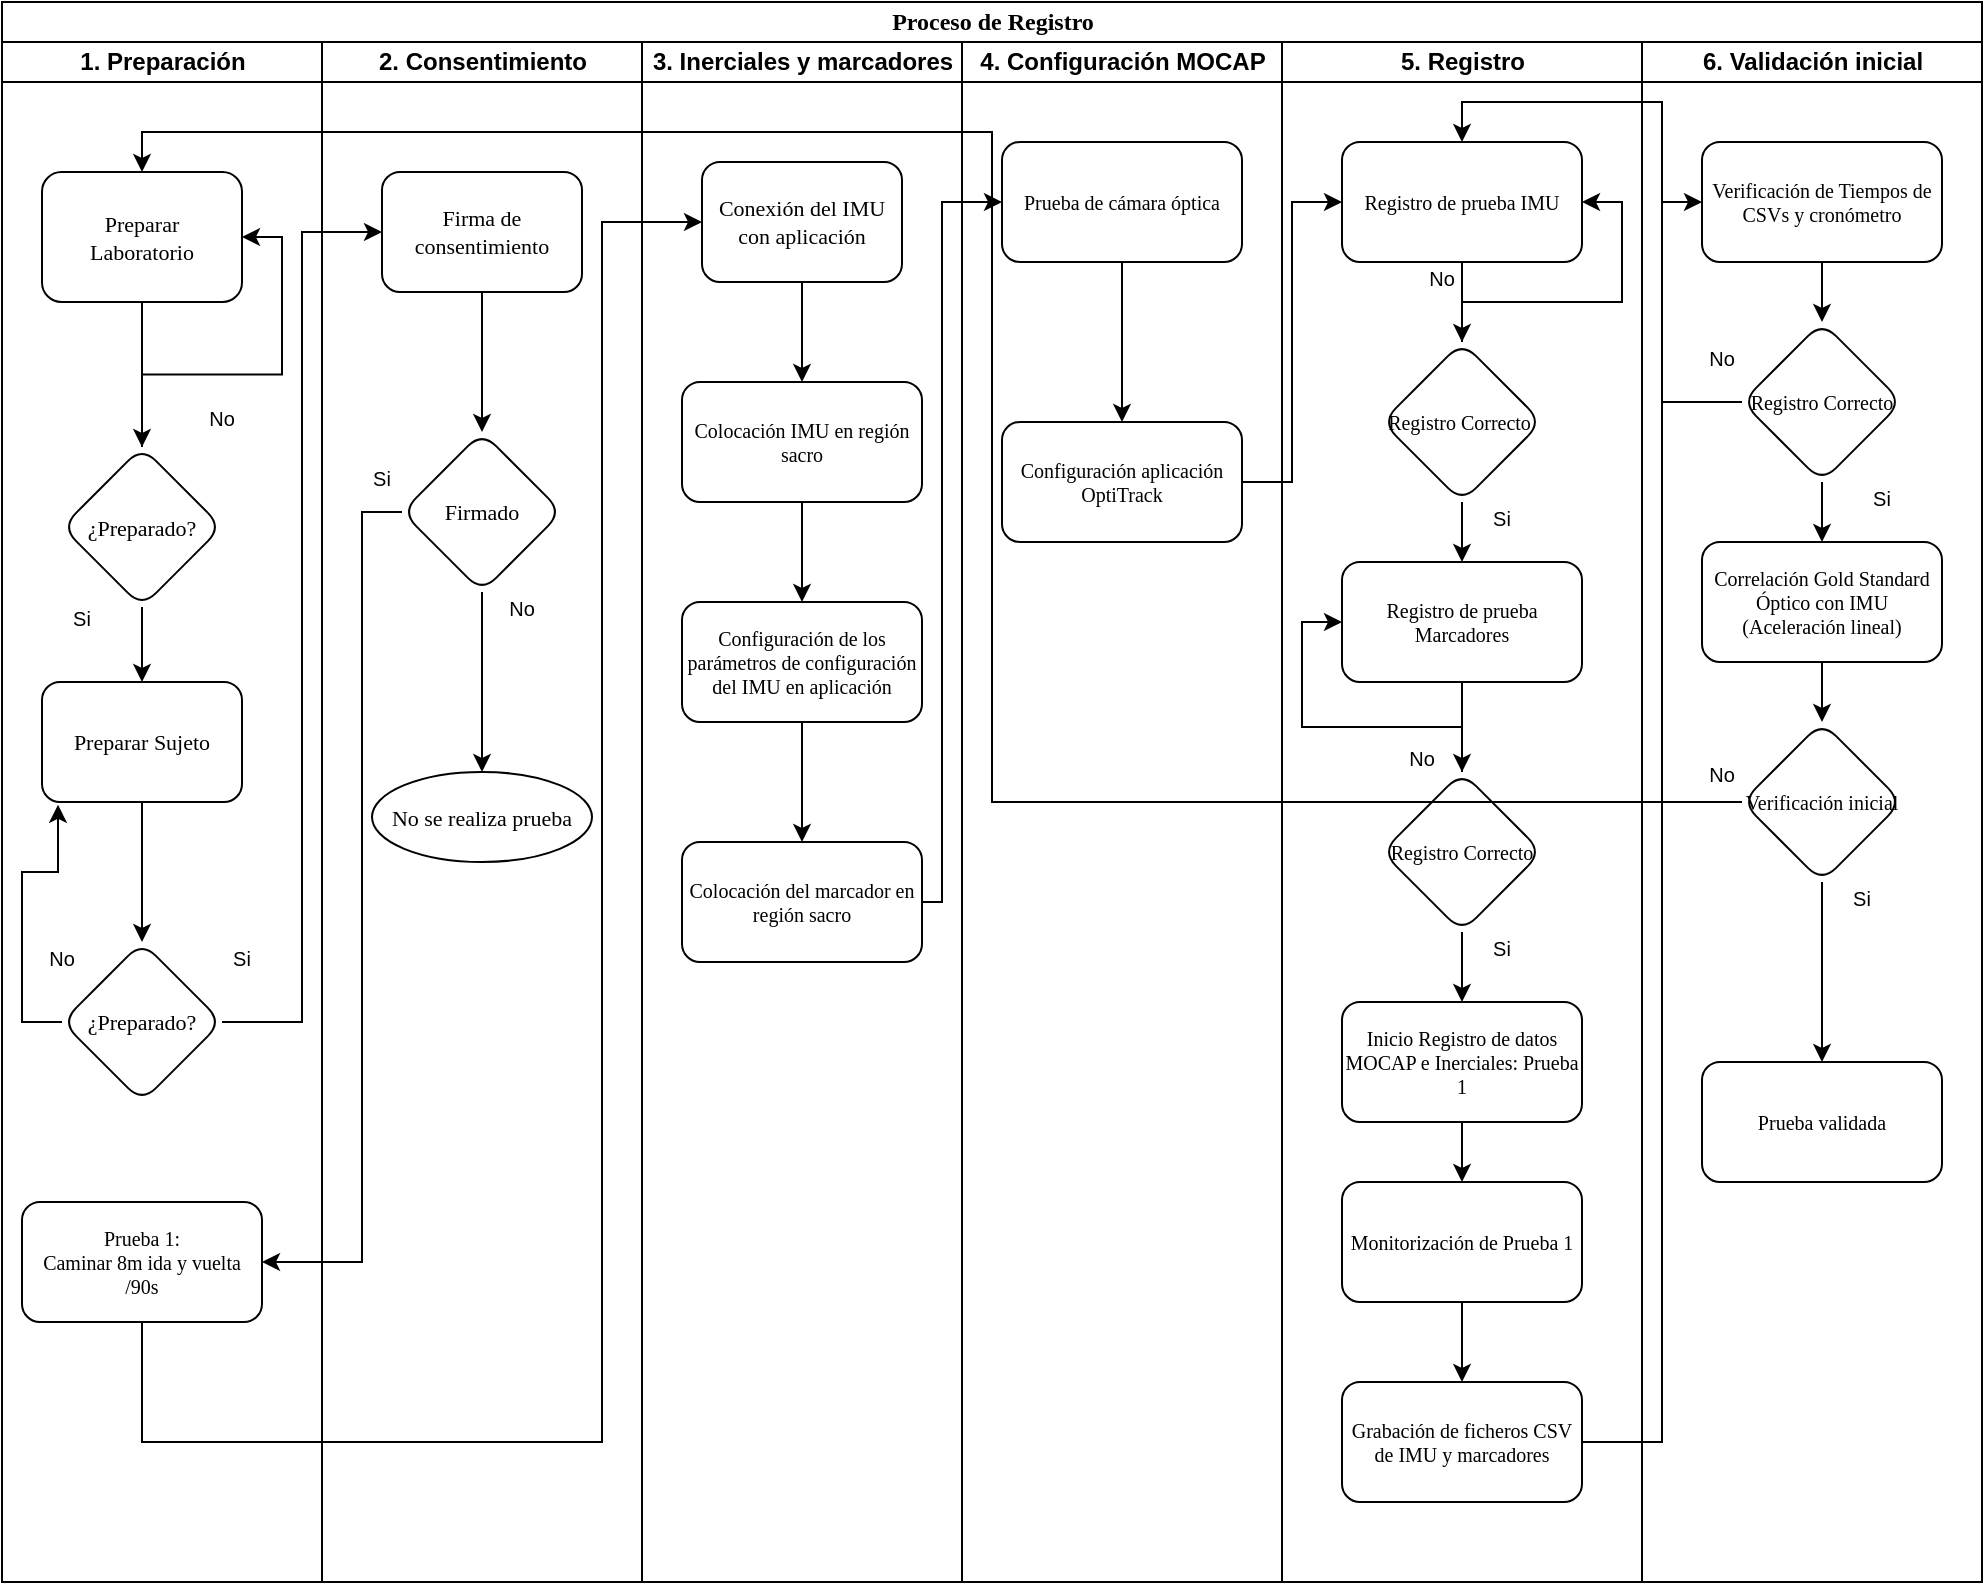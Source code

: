 <mxfile version="20.4.0" type="device"><diagram name="Page-1" id="74e2e168-ea6b-b213-b513-2b3c1d86103e"><mxGraphModel dx="1038" dy="547" grid="1" gridSize="10" guides="1" tooltips="1" connect="1" arrows="1" fold="1" page="1" pageScale="1" pageWidth="1100" pageHeight="850" background="none" math="0" shadow="0"><root><mxCell id="0"/><mxCell id="1" parent="0"/><mxCell id="77e6c97f196da883-1" value="&lt;font style=&quot;font-size: 12px;&quot;&gt;Proceso de Registro&lt;/font&gt;" style="swimlane;html=1;childLayout=stackLayout;startSize=20;rounded=0;shadow=0;labelBackgroundColor=none;strokeWidth=1;fontFamily=Verdana;fontSize=8;align=center;" parent="1" vertex="1"><mxGeometry x="70" y="40" width="990" height="790" as="geometry"/></mxCell><mxCell id="77e6c97f196da883-2" value="1. Preparación" style="swimlane;html=1;startSize=20;" parent="77e6c97f196da883-1" vertex="1"><mxGeometry y="20" width="160" height="770" as="geometry"/></mxCell><mxCell id="k_cbyCR-fKUL8hOB3TMc-19" value="" style="edgeStyle=orthogonalEdgeStyle;rounded=0;orthogonalLoop=1;jettySize=auto;html=1;fontSize=11;" edge="1" parent="77e6c97f196da883-2" source="77e6c97f196da883-8" target="k_cbyCR-fKUL8hOB3TMc-18"><mxGeometry relative="1" as="geometry"/></mxCell><mxCell id="77e6c97f196da883-8" value="&lt;span style=&quot;font-size: 11px;&quot;&gt;Preparar&lt;br&gt;Laboratorio&lt;/span&gt;" style="rounded=1;whiteSpace=wrap;html=1;shadow=0;labelBackgroundColor=none;strokeWidth=1;fontFamily=Verdana;fontSize=8;align=center;" parent="77e6c97f196da883-2" vertex="1"><mxGeometry x="20" y="65" width="100" height="65" as="geometry"/></mxCell><mxCell id="k_cbyCR-fKUL8hOB3TMc-25" value="" style="edgeStyle=orthogonalEdgeStyle;rounded=0;orthogonalLoop=1;jettySize=auto;html=1;fontSize=11;" edge="1" parent="77e6c97f196da883-2" source="77e6c97f196da883-9" target="k_cbyCR-fKUL8hOB3TMc-24"><mxGeometry relative="1" as="geometry"/></mxCell><mxCell id="77e6c97f196da883-9" value="&lt;span style=&quot;font-size: 11px;&quot;&gt;Preparar Sujeto&lt;/span&gt;" style="rounded=1;whiteSpace=wrap;html=1;shadow=0;labelBackgroundColor=none;strokeWidth=1;fontFamily=Verdana;fontSize=8;align=center;" parent="77e6c97f196da883-2" vertex="1"><mxGeometry x="20" y="320" width="100" height="60" as="geometry"/></mxCell><mxCell id="k_cbyCR-fKUL8hOB3TMc-22" style="edgeStyle=orthogonalEdgeStyle;rounded=0;orthogonalLoop=1;jettySize=auto;html=1;entryX=1;entryY=0.5;entryDx=0;entryDy=0;fontSize=11;" edge="1" parent="77e6c97f196da883-2" source="k_cbyCR-fKUL8hOB3TMc-18" target="77e6c97f196da883-8"><mxGeometry relative="1" as="geometry"/></mxCell><mxCell id="k_cbyCR-fKUL8hOB3TMc-23" style="edgeStyle=orthogonalEdgeStyle;rounded=0;orthogonalLoop=1;jettySize=auto;html=1;entryX=0.5;entryY=0;entryDx=0;entryDy=0;fontSize=11;" edge="1" parent="77e6c97f196da883-2" source="k_cbyCR-fKUL8hOB3TMc-18" target="77e6c97f196da883-9"><mxGeometry relative="1" as="geometry"/></mxCell><mxCell id="k_cbyCR-fKUL8hOB3TMc-18" value="&lt;span style=&quot;font-size: 11px;&quot;&gt;¿Preparado?&lt;/span&gt;" style="rhombus;whiteSpace=wrap;html=1;fontSize=8;fontFamily=Verdana;rounded=1;shadow=0;labelBackgroundColor=none;strokeWidth=1;" vertex="1" parent="77e6c97f196da883-2"><mxGeometry x="30" y="202.5" width="80" height="80" as="geometry"/></mxCell><mxCell id="k_cbyCR-fKUL8hOB3TMc-30" style="edgeStyle=orthogonalEdgeStyle;rounded=0;orthogonalLoop=1;jettySize=auto;html=1;exitX=0;exitY=0.5;exitDx=0;exitDy=0;entryX=0.08;entryY=1.023;entryDx=0;entryDy=0;entryPerimeter=0;fontSize=11;" edge="1" parent="77e6c97f196da883-2" source="k_cbyCR-fKUL8hOB3TMc-24" target="77e6c97f196da883-9"><mxGeometry relative="1" as="geometry"/></mxCell><mxCell id="k_cbyCR-fKUL8hOB3TMc-24" value="&lt;span style=&quot;font-size: 11px;&quot;&gt;¿Preparado?&lt;/span&gt;" style="rhombus;whiteSpace=wrap;html=1;fontSize=8;fontFamily=Verdana;rounded=1;shadow=0;labelBackgroundColor=none;strokeWidth=1;" vertex="1" parent="77e6c97f196da883-2"><mxGeometry x="30" y="450" width="80" height="80" as="geometry"/></mxCell><mxCell id="k_cbyCR-fKUL8hOB3TMc-69" value="&lt;font style=&quot;font-size: 10px;&quot;&gt;Prueba 1: &lt;br&gt;Caminar 8m ida y vuelta /90s&lt;/font&gt;" style="whiteSpace=wrap;html=1;fontSize=8;fontFamily=Verdana;rounded=1;shadow=0;labelBackgroundColor=none;strokeWidth=1;" vertex="1" parent="77e6c97f196da883-2"><mxGeometry x="10" y="580" width="120" height="60" as="geometry"/></mxCell><mxCell id="k_cbyCR-fKUL8hOB3TMc-104" value="Si" style="text;html=1;strokeColor=none;fillColor=none;align=center;verticalAlign=middle;whiteSpace=wrap;rounded=0;fontSize=10;" vertex="1" parent="77e6c97f196da883-2"><mxGeometry x="20" y="280" width="40" height="15" as="geometry"/></mxCell><mxCell id="k_cbyCR-fKUL8hOB3TMc-108" value="No" style="text;html=1;strokeColor=none;fillColor=none;align=center;verticalAlign=middle;whiteSpace=wrap;rounded=0;fontSize=10;" vertex="1" parent="77e6c97f196da883-2"><mxGeometry x="90" y="180" width="40" height="15" as="geometry"/></mxCell><mxCell id="k_cbyCR-fKUL8hOB3TMc-109" value="Si" style="text;html=1;strokeColor=none;fillColor=none;align=center;verticalAlign=middle;whiteSpace=wrap;rounded=0;fontSize=10;" vertex="1" parent="77e6c97f196da883-2"><mxGeometry x="100" y="450" width="40" height="15" as="geometry"/></mxCell><mxCell id="k_cbyCR-fKUL8hOB3TMc-110" value="No" style="text;html=1;strokeColor=none;fillColor=none;align=center;verticalAlign=middle;whiteSpace=wrap;rounded=0;fontSize=10;" vertex="1" parent="77e6c97f196da883-2"><mxGeometry x="10" y="450" width="40" height="15" as="geometry"/></mxCell><mxCell id="77e6c97f196da883-3" value="2. Consentimiento" style="swimlane;html=1;startSize=20;" parent="77e6c97f196da883-1" vertex="1"><mxGeometry x="160" y="20" width="160" height="770" as="geometry"/></mxCell><mxCell id="k_cbyCR-fKUL8hOB3TMc-10" value="" style="edgeStyle=orthogonalEdgeStyle;rounded=0;orthogonalLoop=1;jettySize=auto;html=1;fontSize=11;" edge="1" parent="77e6c97f196da883-3" source="77e6c97f196da883-11" target="k_cbyCR-fKUL8hOB3TMc-9"><mxGeometry relative="1" as="geometry"/></mxCell><mxCell id="77e6c97f196da883-11" value="&lt;font style=&quot;font-size: 11px;&quot;&gt;Firma de consentimiento&lt;/font&gt;" style="rounded=1;whiteSpace=wrap;html=1;shadow=0;labelBackgroundColor=none;strokeWidth=1;fontFamily=Verdana;fontSize=8;align=center;" parent="77e6c97f196da883-3" vertex="1"><mxGeometry x="30" y="65" width="100" height="60" as="geometry"/></mxCell><mxCell id="k_cbyCR-fKUL8hOB3TMc-9" value="&lt;span style=&quot;font-size: 11px;&quot;&gt;Firmado&lt;/span&gt;" style="rhombus;whiteSpace=wrap;html=1;fontSize=8;fontFamily=Verdana;rounded=1;shadow=0;labelBackgroundColor=none;strokeWidth=1;" vertex="1" parent="77e6c97f196da883-3"><mxGeometry x="40" y="195" width="80" height="80" as="geometry"/></mxCell><mxCell id="k_cbyCR-fKUL8hOB3TMc-13" value="&lt;span style=&quot;font-size: 11px;&quot;&gt;No se realiza prueba&lt;/span&gt;" style="ellipse;whiteSpace=wrap;html=1;fontSize=8;fontFamily=Verdana;rounded=1;shadow=0;labelBackgroundColor=none;strokeWidth=1;" vertex="1" parent="77e6c97f196da883-3"><mxGeometry x="25" y="365" width="110" height="45" as="geometry"/></mxCell><mxCell id="k_cbyCR-fKUL8hOB3TMc-14" value="" style="edgeStyle=orthogonalEdgeStyle;rounded=0;orthogonalLoop=1;jettySize=auto;html=1;fontSize=11;" edge="1" parent="77e6c97f196da883-3" source="k_cbyCR-fKUL8hOB3TMc-9" target="k_cbyCR-fKUL8hOB3TMc-13"><mxGeometry relative="1" as="geometry"/></mxCell><mxCell id="k_cbyCR-fKUL8hOB3TMc-112" value="Si" style="text;html=1;strokeColor=none;fillColor=none;align=center;verticalAlign=middle;whiteSpace=wrap;rounded=0;fontSize=10;" vertex="1" parent="77e6c97f196da883-3"><mxGeometry x="10" y="210" width="40" height="15" as="geometry"/></mxCell><mxCell id="k_cbyCR-fKUL8hOB3TMc-113" value="No" style="text;html=1;strokeColor=none;fillColor=none;align=center;verticalAlign=middle;whiteSpace=wrap;rounded=0;fontSize=10;" vertex="1" parent="77e6c97f196da883-3"><mxGeometry x="80" y="275" width="40" height="15" as="geometry"/></mxCell><mxCell id="77e6c97f196da883-4" value="3. Inerciales y marcadores" style="swimlane;html=1;startSize=20;" parent="77e6c97f196da883-1" vertex="1"><mxGeometry x="320" y="20" width="160" height="770" as="geometry"/></mxCell><mxCell id="k_cbyCR-fKUL8hOB3TMc-38" value="" style="edgeStyle=orthogonalEdgeStyle;rounded=0;orthogonalLoop=1;jettySize=auto;html=1;fontSize=11;entryX=0.5;entryY=0;entryDx=0;entryDy=0;" edge="1" parent="77e6c97f196da883-4" source="77e6c97f196da883-12" target="k_cbyCR-fKUL8hOB3TMc-46"><mxGeometry relative="1" as="geometry"/></mxCell><mxCell id="77e6c97f196da883-12" value="&lt;span style=&quot;font-size: 11px;&quot;&gt;Conexión del IMU con aplicación&lt;/span&gt;" style="rounded=1;whiteSpace=wrap;html=1;shadow=0;labelBackgroundColor=none;strokeWidth=1;fontFamily=Verdana;fontSize=8;align=center;" parent="77e6c97f196da883-4" vertex="1"><mxGeometry x="30" y="60" width="100" height="60" as="geometry"/></mxCell><mxCell id="k_cbyCR-fKUL8hOB3TMc-76" value="" style="edgeStyle=orthogonalEdgeStyle;rounded=0;orthogonalLoop=1;jettySize=auto;html=1;fontSize=10;" edge="1" parent="77e6c97f196da883-4" source="k_cbyCR-fKUL8hOB3TMc-46" target="k_cbyCR-fKUL8hOB3TMc-75"><mxGeometry relative="1" as="geometry"/></mxCell><mxCell id="k_cbyCR-fKUL8hOB3TMc-46" value="&lt;font style=&quot;font-size: 10px;&quot;&gt;Colocación IMU en región sacro&lt;/font&gt;" style="whiteSpace=wrap;html=1;fontSize=8;fontFamily=Verdana;rounded=1;shadow=0;labelBackgroundColor=none;strokeWidth=1;" vertex="1" parent="77e6c97f196da883-4"><mxGeometry x="20" y="170" width="120" height="60" as="geometry"/></mxCell><mxCell id="k_cbyCR-fKUL8hOB3TMc-53" value="&lt;font style=&quot;font-size: 10px;&quot;&gt;Colocación del marcador en región sacro&lt;/font&gt;" style="whiteSpace=wrap;html=1;fontSize=8;fontFamily=Verdana;rounded=1;shadow=0;labelBackgroundColor=none;strokeWidth=1;" vertex="1" parent="77e6c97f196da883-4"><mxGeometry x="20" y="400" width="120" height="60" as="geometry"/></mxCell><mxCell id="k_cbyCR-fKUL8hOB3TMc-77" style="edgeStyle=orthogonalEdgeStyle;rounded=0;orthogonalLoop=1;jettySize=auto;html=1;entryX=0.5;entryY=0;entryDx=0;entryDy=0;fontSize=10;" edge="1" parent="77e6c97f196da883-4" source="k_cbyCR-fKUL8hOB3TMc-75" target="k_cbyCR-fKUL8hOB3TMc-53"><mxGeometry relative="1" as="geometry"/></mxCell><mxCell id="k_cbyCR-fKUL8hOB3TMc-75" value="&lt;font style=&quot;font-size: 10px;&quot;&gt;Configuración de los parámetros de configuración del IMU en aplicación&lt;/font&gt;" style="whiteSpace=wrap;html=1;fontSize=8;fontFamily=Verdana;rounded=1;shadow=0;labelBackgroundColor=none;strokeWidth=1;" vertex="1" parent="77e6c97f196da883-4"><mxGeometry x="20" y="280" width="120" height="60" as="geometry"/></mxCell><mxCell id="77e6c97f196da883-5" value="4. Configuración MOCAP" style="swimlane;html=1;startSize=20;" parent="77e6c97f196da883-1" vertex="1"><mxGeometry x="480" y="20" width="160" height="770" as="geometry"/></mxCell><mxCell id="k_cbyCR-fKUL8hOB3TMc-80" value="" style="edgeStyle=orthogonalEdgeStyle;rounded=0;orthogonalLoop=1;jettySize=auto;html=1;fontSize=10;" edge="1" parent="77e6c97f196da883-5" source="k_cbyCR-fKUL8hOB3TMc-55" target="k_cbyCR-fKUL8hOB3TMc-79"><mxGeometry relative="1" as="geometry"/></mxCell><mxCell id="k_cbyCR-fKUL8hOB3TMc-55" value="&lt;font style=&quot;font-size: 10px;&quot;&gt;Prueba de cámara óptica&lt;/font&gt;" style="whiteSpace=wrap;html=1;fontSize=8;fontFamily=Verdana;rounded=1;shadow=0;labelBackgroundColor=none;strokeWidth=1;" vertex="1" parent="77e6c97f196da883-5"><mxGeometry x="20" y="50" width="120" height="60" as="geometry"/></mxCell><mxCell id="k_cbyCR-fKUL8hOB3TMc-79" value="&lt;font style=&quot;font-size: 10px;&quot;&gt;Configuración aplicación OptiTrack&lt;/font&gt;" style="whiteSpace=wrap;html=1;fontSize=8;fontFamily=Verdana;rounded=1;shadow=0;labelBackgroundColor=none;strokeWidth=1;" vertex="1" parent="77e6c97f196da883-5"><mxGeometry x="20" y="190" width="120" height="60" as="geometry"/></mxCell><mxCell id="77e6c97f196da883-6" value="5. Registro" style="swimlane;html=1;startSize=20;" parent="77e6c97f196da883-1" vertex="1"><mxGeometry x="640" y="20" width="180" height="770" as="geometry"/></mxCell><mxCell id="k_cbyCR-fKUL8hOB3TMc-60" value="" style="edgeStyle=orthogonalEdgeStyle;rounded=0;orthogonalLoop=1;jettySize=auto;html=1;fontSize=10;" edge="1" parent="77e6c97f196da883-6" source="k_cbyCR-fKUL8hOB3TMc-57" target="k_cbyCR-fKUL8hOB3TMc-59"><mxGeometry relative="1" as="geometry"/></mxCell><mxCell id="k_cbyCR-fKUL8hOB3TMc-57" value="&lt;font style=&quot;font-size: 10px;&quot;&gt;Registro de prueba IMU&lt;/font&gt;" style="whiteSpace=wrap;html=1;fontSize=8;fontFamily=Verdana;rounded=1;shadow=0;labelBackgroundColor=none;strokeWidth=1;" vertex="1" parent="77e6c97f196da883-6"><mxGeometry x="30" y="50" width="120" height="60" as="geometry"/></mxCell><mxCell id="k_cbyCR-fKUL8hOB3TMc-63" value="" style="edgeStyle=orthogonalEdgeStyle;rounded=0;orthogonalLoop=1;jettySize=auto;html=1;fontSize=10;" edge="1" parent="77e6c97f196da883-6" source="k_cbyCR-fKUL8hOB3TMc-59" target="k_cbyCR-fKUL8hOB3TMc-62"><mxGeometry relative="1" as="geometry"/></mxCell><mxCell id="k_cbyCR-fKUL8hOB3TMc-82" style="edgeStyle=orthogonalEdgeStyle;rounded=0;orthogonalLoop=1;jettySize=auto;html=1;entryX=1;entryY=0.5;entryDx=0;entryDy=0;fontSize=10;" edge="1" parent="77e6c97f196da883-6" source="k_cbyCR-fKUL8hOB3TMc-59" target="k_cbyCR-fKUL8hOB3TMc-57"><mxGeometry relative="1" as="geometry"/></mxCell><mxCell id="k_cbyCR-fKUL8hOB3TMc-59" value="&lt;font style=&quot;font-size: 10px;&quot;&gt;Registro Correcto&amp;nbsp;&lt;/font&gt;" style="rhombus;whiteSpace=wrap;html=1;fontSize=8;fontFamily=Verdana;rounded=1;shadow=0;labelBackgroundColor=none;strokeWidth=1;" vertex="1" parent="77e6c97f196da883-6"><mxGeometry x="50" y="150" width="80" height="80" as="geometry"/></mxCell><mxCell id="k_cbyCR-fKUL8hOB3TMc-65" value="" style="edgeStyle=orthogonalEdgeStyle;rounded=0;orthogonalLoop=1;jettySize=auto;html=1;fontSize=10;" edge="1" parent="77e6c97f196da883-6" source="k_cbyCR-fKUL8hOB3TMc-62" target="k_cbyCR-fKUL8hOB3TMc-64"><mxGeometry relative="1" as="geometry"/></mxCell><mxCell id="k_cbyCR-fKUL8hOB3TMc-62" value="&lt;font style=&quot;font-size: 10px;&quot;&gt;Registro de prueba Marcadores&lt;/font&gt;" style="whiteSpace=wrap;html=1;fontSize=8;fontFamily=Verdana;rounded=1;shadow=0;labelBackgroundColor=none;strokeWidth=1;" vertex="1" parent="77e6c97f196da883-6"><mxGeometry x="30" y="260" width="120" height="60" as="geometry"/></mxCell><mxCell id="k_cbyCR-fKUL8hOB3TMc-66" style="edgeStyle=orthogonalEdgeStyle;rounded=0;orthogonalLoop=1;jettySize=auto;html=1;entryX=0;entryY=0.5;entryDx=0;entryDy=0;fontSize=9;" edge="1" parent="77e6c97f196da883-6" source="k_cbyCR-fKUL8hOB3TMc-64" target="k_cbyCR-fKUL8hOB3TMc-62"><mxGeometry relative="1" as="geometry"/></mxCell><mxCell id="k_cbyCR-fKUL8hOB3TMc-68" value="" style="edgeStyle=orthogonalEdgeStyle;rounded=0;orthogonalLoop=1;jettySize=auto;html=1;fontSize=9;" edge="1" parent="77e6c97f196da883-6" source="k_cbyCR-fKUL8hOB3TMc-64" target="k_cbyCR-fKUL8hOB3TMc-67"><mxGeometry relative="1" as="geometry"/></mxCell><mxCell id="k_cbyCR-fKUL8hOB3TMc-64" value="&lt;font size=&quot;1&quot;&gt;Registro Correcto&lt;/font&gt;" style="rhombus;whiteSpace=wrap;html=1;fontSize=8;fontFamily=Verdana;rounded=1;shadow=0;labelBackgroundColor=none;strokeWidth=1;" vertex="1" parent="77e6c97f196da883-6"><mxGeometry x="50" y="365" width="80" height="80" as="geometry"/></mxCell><mxCell id="k_cbyCR-fKUL8hOB3TMc-84" value="" style="edgeStyle=orthogonalEdgeStyle;rounded=0;orthogonalLoop=1;jettySize=auto;html=1;fontSize=10;" edge="1" parent="77e6c97f196da883-6" source="k_cbyCR-fKUL8hOB3TMc-67" target="k_cbyCR-fKUL8hOB3TMc-83"><mxGeometry relative="1" as="geometry"/></mxCell><mxCell id="k_cbyCR-fKUL8hOB3TMc-67" value="&lt;font size=&quot;1&quot;&gt;Inicio Registro de datos MOCAP e Inerciales: Prueba 1&lt;/font&gt;" style="whiteSpace=wrap;html=1;fontSize=8;fontFamily=Verdana;rounded=1;shadow=0;labelBackgroundColor=none;strokeWidth=1;" vertex="1" parent="77e6c97f196da883-6"><mxGeometry x="30" y="480" width="120" height="60" as="geometry"/></mxCell><mxCell id="k_cbyCR-fKUL8hOB3TMc-88" value="" style="edgeStyle=orthogonalEdgeStyle;rounded=0;orthogonalLoop=1;jettySize=auto;html=1;fontSize=10;" edge="1" parent="77e6c97f196da883-6" source="k_cbyCR-fKUL8hOB3TMc-83" target="k_cbyCR-fKUL8hOB3TMc-87"><mxGeometry relative="1" as="geometry"/></mxCell><mxCell id="k_cbyCR-fKUL8hOB3TMc-83" value="&lt;font size=&quot;1&quot;&gt;Monitorización de Prueba 1&lt;/font&gt;" style="whiteSpace=wrap;html=1;fontSize=8;fontFamily=Verdana;rounded=1;shadow=0;labelBackgroundColor=none;strokeWidth=1;" vertex="1" parent="77e6c97f196da883-6"><mxGeometry x="30" y="570" width="120" height="60" as="geometry"/></mxCell><mxCell id="k_cbyCR-fKUL8hOB3TMc-87" value="&lt;font size=&quot;1&quot;&gt;Grabación de ficheros CSV de IMU y marcadores&lt;/font&gt;" style="whiteSpace=wrap;html=1;fontSize=8;fontFamily=Verdana;rounded=1;shadow=0;labelBackgroundColor=none;strokeWidth=1;" vertex="1" parent="77e6c97f196da883-6"><mxGeometry x="30" y="670" width="120" height="60" as="geometry"/></mxCell><mxCell id="k_cbyCR-fKUL8hOB3TMc-117" value="Si" style="text;html=1;strokeColor=none;fillColor=none;align=center;verticalAlign=middle;whiteSpace=wrap;rounded=0;fontSize=10;" vertex="1" parent="77e6c97f196da883-6"><mxGeometry x="90" y="230" width="40" height="15" as="geometry"/></mxCell><mxCell id="k_cbyCR-fKUL8hOB3TMc-118" value="No" style="text;html=1;strokeColor=none;fillColor=none;align=center;verticalAlign=middle;whiteSpace=wrap;rounded=0;fontSize=10;" vertex="1" parent="77e6c97f196da883-6"><mxGeometry x="60" y="110" width="40" height="15" as="geometry"/></mxCell><mxCell id="k_cbyCR-fKUL8hOB3TMc-119" value="Si" style="text;html=1;strokeColor=none;fillColor=none;align=center;verticalAlign=middle;whiteSpace=wrap;rounded=0;fontSize=10;" vertex="1" parent="77e6c97f196da883-6"><mxGeometry x="90" y="445" width="40" height="15" as="geometry"/></mxCell><mxCell id="k_cbyCR-fKUL8hOB3TMc-126" value="No" style="text;html=1;strokeColor=none;fillColor=none;align=center;verticalAlign=middle;whiteSpace=wrap;rounded=0;fontSize=10;" vertex="1" parent="77e6c97f196da883-6"><mxGeometry x="50" y="350" width="40" height="15" as="geometry"/></mxCell><mxCell id="77e6c97f196da883-7" value="6. Validación inicial" style="swimlane;html=1;startSize=20;" parent="77e6c97f196da883-1" vertex="1"><mxGeometry x="820" y="20" width="170" height="770" as="geometry"/></mxCell><mxCell id="k_cbyCR-fKUL8hOB3TMc-93" value="" style="edgeStyle=orthogonalEdgeStyle;rounded=0;orthogonalLoop=1;jettySize=auto;html=1;fontSize=10;" edge="1" parent="77e6c97f196da883-7" source="k_cbyCR-fKUL8hOB3TMc-90" target="k_cbyCR-fKUL8hOB3TMc-92"><mxGeometry relative="1" as="geometry"/></mxCell><mxCell id="k_cbyCR-fKUL8hOB3TMc-90" value="&lt;font size=&quot;1&quot;&gt;Verificación de Tiempos de CSVs y cronómetro&lt;/font&gt;" style="whiteSpace=wrap;html=1;fontSize=8;fontFamily=Verdana;rounded=1;shadow=0;labelBackgroundColor=none;strokeWidth=1;" vertex="1" parent="77e6c97f196da883-7"><mxGeometry x="30" y="50" width="120" height="60" as="geometry"/></mxCell><mxCell id="k_cbyCR-fKUL8hOB3TMc-98" value="" style="edgeStyle=orthogonalEdgeStyle;rounded=0;orthogonalLoop=1;jettySize=auto;html=1;fontSize=10;" edge="1" parent="77e6c97f196da883-7" source="k_cbyCR-fKUL8hOB3TMc-92" target="k_cbyCR-fKUL8hOB3TMc-97"><mxGeometry relative="1" as="geometry"/></mxCell><mxCell id="k_cbyCR-fKUL8hOB3TMc-92" value="&lt;font style=&quot;font-size: 10px;&quot;&gt;Registro Correcto&lt;/font&gt;" style="rhombus;whiteSpace=wrap;html=1;fontSize=8;fontFamily=Verdana;rounded=1;shadow=0;labelBackgroundColor=none;strokeWidth=1;" vertex="1" parent="77e6c97f196da883-7"><mxGeometry x="50" y="140" width="80" height="80" as="geometry"/></mxCell><mxCell id="k_cbyCR-fKUL8hOB3TMc-97" value="&lt;font size=&quot;1&quot;&gt;Correlación Gold Standard Óptico con IMU (Aceleración lineal)&lt;/font&gt;" style="whiteSpace=wrap;html=1;fontSize=8;fontFamily=Verdana;rounded=1;shadow=0;labelBackgroundColor=none;strokeWidth=1;" vertex="1" parent="77e6c97f196da883-7"><mxGeometry x="30" y="250" width="120" height="60" as="geometry"/></mxCell><mxCell id="k_cbyCR-fKUL8hOB3TMc-103" value="" style="edgeStyle=orthogonalEdgeStyle;rounded=0;orthogonalLoop=1;jettySize=auto;html=1;fontSize=10;" edge="1" parent="77e6c97f196da883-7" source="k_cbyCR-fKUL8hOB3TMc-99" target="k_cbyCR-fKUL8hOB3TMc-102"><mxGeometry relative="1" as="geometry"/></mxCell><mxCell id="k_cbyCR-fKUL8hOB3TMc-99" value="&lt;font style=&quot;font-size: 10px;&quot;&gt;Verificación inicial&lt;/font&gt;" style="rhombus;whiteSpace=wrap;html=1;fontSize=8;fontFamily=Verdana;rounded=1;shadow=0;labelBackgroundColor=none;strokeWidth=1;" vertex="1" parent="77e6c97f196da883-7"><mxGeometry x="50" y="340" width="80" height="80" as="geometry"/></mxCell><mxCell id="k_cbyCR-fKUL8hOB3TMc-100" value="" style="edgeStyle=orthogonalEdgeStyle;rounded=0;orthogonalLoop=1;jettySize=auto;html=1;fontSize=9;" edge="1" parent="77e6c97f196da883-7" source="k_cbyCR-fKUL8hOB3TMc-97" target="k_cbyCR-fKUL8hOB3TMc-99"><mxGeometry relative="1" as="geometry"/></mxCell><mxCell id="k_cbyCR-fKUL8hOB3TMc-102" value="&lt;font size=&quot;1&quot;&gt;Prueba validada&lt;/font&gt;" style="whiteSpace=wrap;html=1;fontSize=8;fontFamily=Verdana;rounded=1;shadow=0;labelBackgroundColor=none;strokeWidth=1;" vertex="1" parent="77e6c97f196da883-7"><mxGeometry x="30" y="510" width="120" height="60" as="geometry"/></mxCell><mxCell id="k_cbyCR-fKUL8hOB3TMc-127" value="Si" style="text;html=1;strokeColor=none;fillColor=none;align=center;verticalAlign=middle;whiteSpace=wrap;rounded=0;fontSize=10;" vertex="1" parent="77e6c97f196da883-7"><mxGeometry x="100" y="220" width="40" height="15" as="geometry"/></mxCell><mxCell id="k_cbyCR-fKUL8hOB3TMc-128" value="No" style="text;html=1;strokeColor=none;fillColor=none;align=center;verticalAlign=middle;whiteSpace=wrap;rounded=0;fontSize=10;" vertex="1" parent="77e6c97f196da883-7"><mxGeometry x="20" y="150" width="40" height="15" as="geometry"/></mxCell><mxCell id="k_cbyCR-fKUL8hOB3TMc-129" value="Si" style="text;html=1;strokeColor=none;fillColor=none;align=center;verticalAlign=middle;whiteSpace=wrap;rounded=0;fontSize=10;" vertex="1" parent="77e6c97f196da883-7"><mxGeometry x="90" y="420" width="40" height="15" as="geometry"/></mxCell><mxCell id="k_cbyCR-fKUL8hOB3TMc-130" value="No" style="text;html=1;strokeColor=none;fillColor=none;align=center;verticalAlign=middle;whiteSpace=wrap;rounded=0;fontSize=10;" vertex="1" parent="77e6c97f196da883-7"><mxGeometry x="20" y="358" width="40" height="15" as="geometry"/></mxCell><mxCell id="k_cbyCR-fKUL8hOB3TMc-72" style="edgeStyle=orthogonalEdgeStyle;rounded=0;orthogonalLoop=1;jettySize=auto;html=1;entryX=0;entryY=0.5;entryDx=0;entryDy=0;fontSize=10;" edge="1" parent="77e6c97f196da883-1" source="k_cbyCR-fKUL8hOB3TMc-24" target="77e6c97f196da883-11"><mxGeometry relative="1" as="geometry"/></mxCell><mxCell id="k_cbyCR-fKUL8hOB3TMc-74" style="edgeStyle=orthogonalEdgeStyle;rounded=0;orthogonalLoop=1;jettySize=auto;html=1;exitX=0.5;exitY=1;exitDx=0;exitDy=0;fontSize=10;entryX=0;entryY=0.5;entryDx=0;entryDy=0;" edge="1" parent="77e6c97f196da883-1" source="k_cbyCR-fKUL8hOB3TMc-69" target="77e6c97f196da883-12"><mxGeometry relative="1" as="geometry"><mxPoint x="290" y="280" as="targetPoint"/><Array as="points"><mxPoint x="70" y="720"/><mxPoint x="300" y="720"/><mxPoint x="300" y="110"/></Array></mxGeometry></mxCell><mxCell id="k_cbyCR-fKUL8hOB3TMc-78" style="edgeStyle=orthogonalEdgeStyle;rounded=0;orthogonalLoop=1;jettySize=auto;html=1;entryX=0;entryY=0.5;entryDx=0;entryDy=0;fontSize=10;" edge="1" parent="77e6c97f196da883-1" source="k_cbyCR-fKUL8hOB3TMc-53" target="k_cbyCR-fKUL8hOB3TMc-55"><mxGeometry relative="1" as="geometry"><Array as="points"><mxPoint x="470" y="450"/><mxPoint x="470" y="100"/></Array></mxGeometry></mxCell><mxCell id="k_cbyCR-fKUL8hOB3TMc-81" style="edgeStyle=orthogonalEdgeStyle;rounded=0;orthogonalLoop=1;jettySize=auto;html=1;entryX=0;entryY=0.5;entryDx=0;entryDy=0;fontSize=10;" edge="1" parent="77e6c97f196da883-1" source="k_cbyCR-fKUL8hOB3TMc-79" target="k_cbyCR-fKUL8hOB3TMc-57"><mxGeometry relative="1" as="geometry"/></mxCell><mxCell id="k_cbyCR-fKUL8hOB3TMc-91" value="" style="edgeStyle=orthogonalEdgeStyle;rounded=0;orthogonalLoop=1;jettySize=auto;html=1;fontSize=10;entryX=0;entryY=0.5;entryDx=0;entryDy=0;" edge="1" parent="77e6c97f196da883-1" source="k_cbyCR-fKUL8hOB3TMc-87" target="k_cbyCR-fKUL8hOB3TMc-90"><mxGeometry relative="1" as="geometry"><Array as="points"><mxPoint x="830" y="720"/><mxPoint x="830" y="100"/></Array></mxGeometry></mxCell><mxCell id="k_cbyCR-fKUL8hOB3TMc-96" style="edgeStyle=orthogonalEdgeStyle;rounded=0;orthogonalLoop=1;jettySize=auto;html=1;entryX=0.5;entryY=0;entryDx=0;entryDy=0;fontSize=10;" edge="1" parent="77e6c97f196da883-1" source="k_cbyCR-fKUL8hOB3TMc-92" target="k_cbyCR-fKUL8hOB3TMc-57"><mxGeometry relative="1" as="geometry"/></mxCell><mxCell id="k_cbyCR-fKUL8hOB3TMc-101" style="edgeStyle=orthogonalEdgeStyle;rounded=0;orthogonalLoop=1;jettySize=auto;html=1;entryX=0.5;entryY=0;entryDx=0;entryDy=0;fontSize=10;" edge="1" parent="77e6c97f196da883-1" source="k_cbyCR-fKUL8hOB3TMc-99" target="77e6c97f196da883-8"><mxGeometry relative="1" as="geometry"/></mxCell><mxCell id="k_cbyCR-fKUL8hOB3TMc-111" style="edgeStyle=orthogonalEdgeStyle;rounded=0;orthogonalLoop=1;jettySize=auto;html=1;entryX=1;entryY=0.5;entryDx=0;entryDy=0;fontSize=10;" edge="1" parent="77e6c97f196da883-1" source="k_cbyCR-fKUL8hOB3TMc-9" target="k_cbyCR-fKUL8hOB3TMc-69"><mxGeometry relative="1" as="geometry"><Array as="points"><mxPoint x="180" y="255"/><mxPoint x="180" y="630"/></Array></mxGeometry></mxCell></root></mxGraphModel></diagram></mxfile>